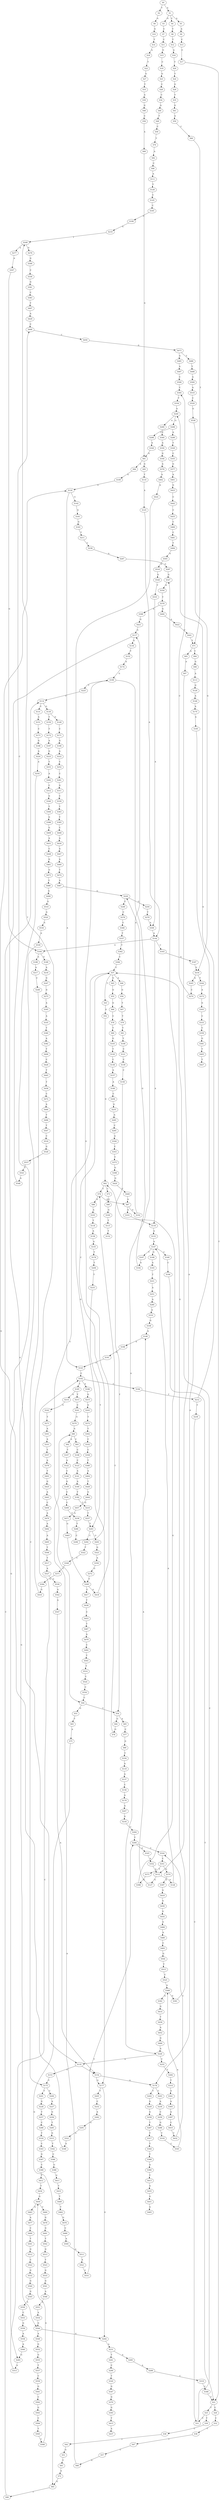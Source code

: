 strict digraph  {
	S0 -> S1 [ label = A ];
	S0 -> S2 [ label = T ];
	S1 -> S3 [ label = G ];
	S1 -> S4 [ label = C ];
	S1 -> S5 [ label = A ];
	S2 -> S6 [ label = A ];
	S3 -> S7 [ label = C ];
	S4 -> S8 [ label = T ];
	S5 -> S9 [ label = A ];
	S6 -> S10 [ label = G ];
	S7 -> S11 [ label = C ];
	S8 -> S12 [ label = T ];
	S9 -> S13 [ label = C ];
	S10 -> S14 [ label = T ];
	S11 -> S15 [ label = G ];
	S12 -> S16 [ label = A ];
	S13 -> S17 [ label = C ];
	S14 -> S18 [ label = A ];
	S15 -> S19 [ label = C ];
	S16 -> S20 [ label = T ];
	S17 -> S21 [ label = T ];
	S18 -> S22 [ label = T ];
	S19 -> S23 [ label = G ];
	S20 -> S24 [ label = T ];
	S21 -> S25 [ label = T ];
	S21 -> S26 [ label = C ];
	S22 -> S27 [ label = G ];
	S23 -> S28 [ label = C ];
	S24 -> S29 [ label = G ];
	S25 -> S30 [ label = T ];
	S25 -> S31 [ label = C ];
	S26 -> S32 [ label = C ];
	S27 -> S33 [ label = T ];
	S28 -> S34 [ label = C ];
	S29 -> S35 [ label = T ];
	S30 -> S36 [ label = C ];
	S31 -> S37 [ label = C ];
	S32 -> S38 [ label = T ];
	S33 -> S39 [ label = A ];
	S34 -> S40 [ label = A ];
	S35 -> S41 [ label = G ];
	S36 -> S42 [ label = C ];
	S37 -> S43 [ label = T ];
	S37 -> S44 [ label = C ];
	S37 -> S45 [ label = G ];
	S37 -> S46 [ label = A ];
	S38 -> S47 [ label = T ];
	S39 -> S48 [ label = G ];
	S40 -> S49 [ label = T ];
	S41 -> S50 [ label = A ];
	S42 -> S51 [ label = G ];
	S43 -> S52 [ label = G ];
	S44 -> S53 [ label = G ];
	S44 -> S54 [ label = T ];
	S45 -> S55 [ label = G ];
	S46 -> S56 [ label = G ];
	S47 -> S57 [ label = C ];
	S48 -> S58 [ label = C ];
	S49 -> S59 [ label = C ];
	S50 -> S60 [ label = C ];
	S51 -> S61 [ label = T ];
	S52 -> S62 [ label = G ];
	S53 -> S63 [ label = T ];
	S54 -> S64 [ label = G ];
	S54 -> S65 [ label = A ];
	S55 -> S66 [ label = G ];
	S56 -> S67 [ label = T ];
	S57 -> S68 [ label = G ];
	S58 -> S69 [ label = A ];
	S59 -> S70 [ label = T ];
	S60 -> S71 [ label = T ];
	S61 -> S72 [ label = A ];
	S62 -> S73 [ label = C ];
	S62 -> S74 [ label = T ];
	S63 -> S75 [ label = A ];
	S64 -> S76 [ label = G ];
	S65 -> S77 [ label = C ];
	S66 -> S78 [ label = C ];
	S67 -> S79 [ label = T ];
	S68 -> S80 [ label = A ];
	S69 -> S81 [ label = G ];
	S70 -> S82 [ label = A ];
	S71 -> S83 [ label = A ];
	S71 -> S84 [ label = T ];
	S72 -> S85 [ label = G ];
	S73 -> S86 [ label = G ];
	S74 -> S87 [ label = A ];
	S74 -> S88 [ label = G ];
	S75 -> S85 [ label = G ];
	S76 -> S74 [ label = T ];
	S77 -> S89 [ label = G ];
	S78 -> S90 [ label = T ];
	S79 -> S91 [ label = T ];
	S80 -> S92 [ label = A ];
	S80 -> S93 [ label = C ];
	S81 -> S94 [ label = A ];
	S81 -> S95 [ label = G ];
	S82 -> S96 [ label = C ];
	S83 -> S97 [ label = A ];
	S84 -> S98 [ label = G ];
	S85 -> S99 [ label = T ];
	S86 -> S100 [ label = G ];
	S87 -> S101 [ label = A ];
	S87 -> S102 [ label = G ];
	S88 -> S103 [ label = A ];
	S89 -> S104 [ label = C ];
	S90 -> S105 [ label = G ];
	S91 -> S106 [ label = T ];
	S92 -> S107 [ label = T ];
	S93 -> S108 [ label = C ];
	S94 -> S109 [ label = A ];
	S95 -> S110 [ label = T ];
	S96 -> S111 [ label = A ];
	S97 -> S112 [ label = A ];
	S98 -> S113 [ label = A ];
	S99 -> S114 [ label = C ];
	S100 -> S115 [ label = T ];
	S101 -> S116 [ label = A ];
	S102 -> S117 [ label = A ];
	S103 -> S118 [ label = T ];
	S104 -> S119 [ label = A ];
	S105 -> S120 [ label = T ];
	S106 -> S121 [ label = C ];
	S107 -> S122 [ label = A ];
	S108 -> S123 [ label = C ];
	S109 -> S124 [ label = G ];
	S110 -> S125 [ label = A ];
	S111 -> S126 [ label = T ];
	S112 -> S127 [ label = G ];
	S112 -> S128 [ label = A ];
	S113 -> S129 [ label = G ];
	S114 -> S130 [ label = G ];
	S114 -> S131 [ label = C ];
	S115 -> S132 [ label = T ];
	S116 -> S133 [ label = A ];
	S117 -> S134 [ label = G ];
	S117 -> S135 [ label = A ];
	S118 -> S136 [ label = A ];
	S119 -> S137 [ label = A ];
	S120 -> S138 [ label = C ];
	S121 -> S139 [ label = C ];
	S122 -> S140 [ label = C ];
	S123 -> S141 [ label = A ];
	S124 -> S142 [ label = G ];
	S124 -> S143 [ label = A ];
	S125 -> S144 [ label = A ];
	S126 -> S145 [ label = C ];
	S127 -> S146 [ label = A ];
	S128 -> S147 [ label = A ];
	S129 -> S148 [ label = A ];
	S130 -> S149 [ label = G ];
	S130 -> S150 [ label = T ];
	S131 -> S151 [ label = A ];
	S133 -> S147 [ label = A ];
	S134 -> S152 [ label = T ];
	S135 -> S153 [ label = C ];
	S135 -> S154 [ label = A ];
	S136 -> S155 [ label = A ];
	S137 -> S156 [ label = C ];
	S138 -> S157 [ label = A ];
	S139 -> S158 [ label = C ];
	S140 -> S159 [ label = G ];
	S141 -> S160 [ label = A ];
	S142 -> S161 [ label = G ];
	S143 -> S162 [ label = C ];
	S144 -> S163 [ label = C ];
	S144 -> S164 [ label = G ];
	S144 -> S116 [ label = A ];
	S145 -> S165 [ label = C ];
	S146 -> S166 [ label = A ];
	S147 -> S167 [ label = T ];
	S147 -> S168 [ label = G ];
	S147 -> S169 [ label = C ];
	S148 -> S170 [ label = A ];
	S149 -> S171 [ label = C ];
	S150 -> S172 [ label = T ];
	S151 -> S173 [ label = C ];
	S152 -> S174 [ label = A ];
	S153 -> S175 [ label = C ];
	S154 -> S176 [ label = A ];
	S154 -> S177 [ label = G ];
	S155 -> S178 [ label = T ];
	S156 -> S179 [ label = A ];
	S157 -> S180 [ label = A ];
	S158 -> S54 [ label = T ];
	S159 -> S181 [ label = C ];
	S160 -> S182 [ label = T ];
	S161 -> S183 [ label = G ];
	S162 -> S184 [ label = C ];
	S162 -> S185 [ label = T ];
	S162 -> S186 [ label = A ];
	S163 -> S187 [ label = G ];
	S164 -> S188 [ label = A ];
	S164 -> S189 [ label = G ];
	S165 -> S190 [ label = G ];
	S166 -> S191 [ label = G ];
	S167 -> S192 [ label = A ];
	S168 -> S193 [ label = A ];
	S169 -> S194 [ label = C ];
	S170 -> S195 [ label = A ];
	S171 -> S196 [ label = G ];
	S172 -> S197 [ label = A ];
	S173 -> S198 [ label = G ];
	S174 -> S199 [ label = G ];
	S175 -> S200 [ label = C ];
	S175 -> S201 [ label = T ];
	S176 -> S202 [ label = T ];
	S176 -> S203 [ label = C ];
	S177 -> S204 [ label = G ];
	S177 -> S205 [ label = T ];
	S178 -> S206 [ label = T ];
	S179 -> S207 [ label = A ];
	S180 -> S208 [ label = C ];
	S181 -> S209 [ label = C ];
	S182 -> S210 [ label = T ];
	S183 -> S211 [ label = T ];
	S184 -> S212 [ label = T ];
	S185 -> S213 [ label = T ];
	S185 -> S214 [ label = A ];
	S186 -> S215 [ label = G ];
	S187 -> S216 [ label = G ];
	S188 -> S217 [ label = A ];
	S189 -> S218 [ label = A ];
	S190 -> S219 [ label = G ];
	S191 -> S143 [ label = A ];
	S192 -> S220 [ label = G ];
	S193 -> S221 [ label = T ];
	S194 -> S21 [ label = T ];
	S195 -> S176 [ label = A ];
	S196 -> S222 [ label = A ];
	S197 -> S223 [ label = G ];
	S198 -> S224 [ label = A ];
	S199 -> S225 [ label = T ];
	S199 -> S226 [ label = A ];
	S200 -> S227 [ label = A ];
	S201 -> S228 [ label = G ];
	S202 -> S229 [ label = G ];
	S203 -> S230 [ label = A ];
	S204 -> S231 [ label = A ];
	S205 -> S232 [ label = C ];
	S206 -> S233 [ label = T ];
	S207 -> S234 [ label = A ];
	S208 -> S235 [ label = G ];
	S209 -> S236 [ label = T ];
	S210 -> S237 [ label = T ];
	S211 -> S238 [ label = C ];
	S212 -> S239 [ label = T ];
	S212 -> S240 [ label = A ];
	S213 -> S241 [ label = C ];
	S214 -> S242 [ label = G ];
	S215 -> S243 [ label = G ];
	S216 -> S244 [ label = T ];
	S216 -> S245 [ label = A ];
	S217 -> S246 [ label = C ];
	S218 -> S247 [ label = G ];
	S219 -> S248 [ label = T ];
	S220 -> S249 [ label = C ];
	S220 -> S250 [ label = G ];
	S221 -> S251 [ label = A ];
	S222 -> S252 [ label = C ];
	S223 -> S253 [ label = T ];
	S224 -> S254 [ label = A ];
	S225 -> S114 [ label = C ];
	S226 -> S255 [ label = T ];
	S226 -> S135 [ label = A ];
	S227 -> S256 [ label = G ];
	S228 -> S257 [ label = T ];
	S229 -> S258 [ label = G ];
	S230 -> S259 [ label = C ];
	S231 -> S260 [ label = A ];
	S231 -> S261 [ label = T ];
	S232 -> S262 [ label = A ];
	S233 -> S263 [ label = T ];
	S234 -> S264 [ label = C ];
	S235 -> S265 [ label = A ];
	S236 -> S266 [ label = T ];
	S237 -> S263 [ label = T ];
	S238 -> S267 [ label = A ];
	S239 -> S31 [ label = C ];
	S240 -> S268 [ label = G ];
	S240 -> S269 [ label = A ];
	S241 -> S270 [ label = G ];
	S242 -> S271 [ label = T ];
	S243 -> S272 [ label = T ];
	S244 -> S273 [ label = A ];
	S245 -> S274 [ label = C ];
	S246 -> S175 [ label = C ];
	S247 -> S275 [ label = G ];
	S248 -> S276 [ label = G ];
	S248 -> S277 [ label = A ];
	S249 -> S278 [ label = C ];
	S250 -> S279 [ label = T ];
	S251 -> S280 [ label = A ];
	S252 -> S281 [ label = C ];
	S253 -> S282 [ label = A ];
	S254 -> S283 [ label = G ];
	S255 -> S284 [ label = T ];
	S256 -> S285 [ label = T ];
	S257 -> S286 [ label = C ];
	S258 -> S287 [ label = T ];
	S259 -> S288 [ label = G ];
	S260 -> S289 [ label = A ];
	S261 -> S290 [ label = C ];
	S262 -> S291 [ label = G ];
	S263 -> S292 [ label = C ];
	S263 -> S293 [ label = G ];
	S264 -> S294 [ label = T ];
	S265 -> S295 [ label = C ];
	S266 -> S296 [ label = C ];
	S267 -> S297 [ label = G ];
	S268 -> S298 [ label = C ];
	S268 -> S299 [ label = A ];
	S269 -> S300 [ label = C ];
	S270 -> S80 [ label = A ];
	S271 -> S301 [ label = A ];
	S272 -> S302 [ label = T ];
	S273 -> S303 [ label = G ];
	S274 -> S304 [ label = C ];
	S275 -> S305 [ label = A ];
	S276 -> S306 [ label = G ];
	S277 -> S307 [ label = A ];
	S278 -> S308 [ label = C ];
	S279 -> S309 [ label = A ];
	S280 -> S310 [ label = A ];
	S281 -> S311 [ label = G ];
	S282 -> S312 [ label = C ];
	S283 -> S313 [ label = A ];
	S284 -> S314 [ label = T ];
	S285 -> S315 [ label = G ];
	S286 -> S316 [ label = T ];
	S287 -> S317 [ label = T ];
	S288 -> S318 [ label = T ];
	S289 -> S319 [ label = C ];
	S290 -> S320 [ label = T ];
	S291 -> S321 [ label = A ];
	S292 -> S322 [ label = T ];
	S293 -> S323 [ label = G ];
	S294 -> S324 [ label = C ];
	S294 -> S325 [ label = A ];
	S295 -> S326 [ label = A ];
	S296 -> S37 [ label = C ];
	S297 -> S327 [ label = G ];
	S298 -> S328 [ label = A ];
	S299 -> S329 [ label = T ];
	S300 -> S330 [ label = A ];
	S301 -> S331 [ label = A ];
	S302 -> S332 [ label = C ];
	S303 -> S333 [ label = C ];
	S304 -> S334 [ label = T ];
	S305 -> S335 [ label = A ];
	S306 -> S336 [ label = C ];
	S307 -> S164 [ label = G ];
	S308 -> S337 [ label = T ];
	S309 -> S144 [ label = A ];
	S310 -> S338 [ label = G ];
	S311 -> S339 [ label = C ];
	S312 -> S340 [ label = G ];
	S313 -> S162 [ label = C ];
	S314 -> S341 [ label = A ];
	S315 -> S342 [ label = T ];
	S316 -> S343 [ label = C ];
	S317 -> S344 [ label = T ];
	S318 -> S345 [ label = C ];
	S319 -> S346 [ label = C ];
	S320 -> S347 [ label = G ];
	S321 -> S348 [ label = A ];
	S322 -> S349 [ label = C ];
	S323 -> S350 [ label = A ];
	S324 -> S351 [ label = C ];
	S325 -> S352 [ label = A ];
	S326 -> S353 [ label = C ];
	S327 -> S354 [ label = G ];
	S328 -> S81 [ label = G ];
	S329 -> S355 [ label = C ];
	S330 -> S356 [ label = G ];
	S331 -> S357 [ label = T ];
	S332 -> S358 [ label = C ];
	S333 -> S359 [ label = C ];
	S334 -> S240 [ label = A ];
	S335 -> S360 [ label = T ];
	S336 -> S361 [ label = G ];
	S337 -> S362 [ label = T ];
	S338 -> S146 [ label = A ];
	S339 -> S363 [ label = T ];
	S340 -> S364 [ label = T ];
	S341 -> S365 [ label = A ];
	S342 -> S366 [ label = C ];
	S343 -> S367 [ label = G ];
	S344 -> S368 [ label = T ];
	S345 -> S369 [ label = A ];
	S346 -> S21 [ label = T ];
	S347 -> S370 [ label = G ];
	S348 -> S124 [ label = G ];
	S349 -> S371 [ label = C ];
	S350 -> S372 [ label = G ];
	S351 -> S373 [ label = T ];
	S351 -> S374 [ label = G ];
	S352 -> S112 [ label = A ];
	S353 -> S375 [ label = T ];
	S354 -> S376 [ label = T ];
	S355 -> S377 [ label = G ];
	S356 -> S378 [ label = A ];
	S357 -> S379 [ label = A ];
	S358 -> S380 [ label = T ];
	S359 -> S381 [ label = G ];
	S360 -> S382 [ label = A ];
	S361 -> S383 [ label = C ];
	S362 -> S384 [ label = C ];
	S363 -> S385 [ label = T ];
	S364 -> S386 [ label = G ];
	S365 -> S387 [ label = A ];
	S366 -> S388 [ label = G ];
	S367 -> S389 [ label = C ];
	S368 -> S390 [ label = A ];
	S369 -> S391 [ label = G ];
	S369 -> S392 [ label = A ];
	S370 -> S393 [ label = G ];
	S371 -> S394 [ label = G ];
	S372 -> S395 [ label = T ];
	S373 -> S396 [ label = G ];
	S374 -> S397 [ label = A ];
	S375 -> S398 [ label = G ];
	S376 -> S399 [ label = A ];
	S376 -> S400 [ label = G ];
	S377 -> S401 [ label = A ];
	S378 -> S402 [ label = A ];
	S379 -> S403 [ label = T ];
	S380 -> S404 [ label = A ];
	S381 -> S405 [ label = T ];
	S382 -> S406 [ label = T ];
	S383 -> S407 [ label = T ];
	S384 -> S37 [ label = C ];
	S385 -> S408 [ label = C ];
	S386 -> S409 [ label = G ];
	S387 -> S410 [ label = C ];
	S388 -> S411 [ label = G ];
	S389 -> S412 [ label = T ];
	S390 -> S413 [ label = T ];
	S391 -> S327 [ label = G ];
	S392 -> S414 [ label = G ];
	S393 -> S415 [ label = T ];
	S394 -> S416 [ label = G ];
	S395 -> S417 [ label = C ];
	S395 -> S418 [ label = A ];
	S396 -> S62 [ label = G ];
	S397 -> S419 [ label = G ];
	S398 -> S420 [ label = G ];
	S399 -> S421 [ label = G ];
	S400 -> S422 [ label = A ];
	S401 -> S423 [ label = G ];
	S402 -> S424 [ label = A ];
	S403 -> S425 [ label = G ];
	S404 -> S426 [ label = T ];
	S405 -> S427 [ label = T ];
	S406 -> S428 [ label = C ];
	S407 -> S429 [ label = A ];
	S408 -> S430 [ label = A ];
	S409 -> S431 [ label = A ];
	S410 -> S432 [ label = T ];
	S411 -> S433 [ label = T ];
	S412 -> S434 [ label = T ];
	S413 -> S435 [ label = A ];
	S414 -> S436 [ label = T ];
	S415 -> S437 [ label = A ];
	S416 -> S248 [ label = T ];
	S417 -> S438 [ label = T ];
	S418 -> S199 [ label = G ];
	S419 -> S439 [ label = G ];
	S420 -> S440 [ label = T ];
	S421 -> S117 [ label = A ];
	S422 -> S441 [ label = C ];
	S423 -> S442 [ label = C ];
	S424 -> S177 [ label = G ];
	S425 -> S443 [ label = A ];
	S426 -> S444 [ label = G ];
	S428 -> S445 [ label = T ];
	S429 -> S446 [ label = C ];
	S430 -> S447 [ label = A ];
	S431 -> S448 [ label = C ];
	S432 -> S324 [ label = C ];
	S433 -> S449 [ label = T ];
	S434 -> S450 [ label = G ];
	S435 -> S451 [ label = G ];
	S436 -> S452 [ label = A ];
	S438 -> S453 [ label = C ];
	S439 -> S454 [ label = G ];
	S440 -> S87 [ label = A ];
	S441 -> S71 [ label = T ];
	S442 -> S455 [ label = C ];
	S443 -> S456 [ label = C ];
	S444 -> S457 [ label = G ];
	S445 -> S458 [ label = T ];
	S446 -> S459 [ label = C ];
	S447 -> S460 [ label = A ];
	S448 -> S461 [ label = G ];
	S449 -> S462 [ label = T ];
	S450 -> S463 [ label = G ];
	S450 -> S464 [ label = C ];
	S451 -> S465 [ label = A ];
	S452 -> S466 [ label = G ];
	S453 -> S467 [ label = T ];
	S454 -> S468 [ label = A ];
	S455 -> S469 [ label = C ];
	S456 -> S470 [ label = A ];
	S457 -> S471 [ label = A ];
	S458 -> S472 [ label = C ];
	S459 -> S473 [ label = G ];
	S460 -> S474 [ label = T ];
	S461 -> S475 [ label = G ];
	S462 -> S476 [ label = G ];
	S463 -> S477 [ label = A ];
	S464 -> S478 [ label = G ];
	S466 -> S226 [ label = A ];
	S467 -> S479 [ label = A ];
	S468 -> S480 [ label = A ];
	S469 -> S481 [ label = C ];
	S470 -> S482 [ label = A ];
	S471 -> S483 [ label = G ];
	S472 -> S484 [ label = A ];
	S473 -> S485 [ label = G ];
	S473 -> S486 [ label = T ];
	S474 -> S487 [ label = A ];
	S475 -> S488 [ label = C ];
	S476 -> S489 [ label = C ];
	S477 -> S490 [ label = C ];
	S478 -> S491 [ label = G ];
	S479 -> S492 [ label = C ];
	S480 -> S493 [ label = C ];
	S481 -> S494 [ label = T ];
	S482 -> S495 [ label = A ];
	S483 -> S395 [ label = T ];
	S484 -> S496 [ label = T ];
	S485 -> S497 [ label = A ];
	S486 -> S498 [ label = T ];
	S487 -> S220 [ label = G ];
	S488 -> S499 [ label = G ];
	S489 -> S500 [ label = A ];
	S490 -> S501 [ label = T ];
	S491 -> S502 [ label = T ];
	S492 -> S503 [ label = T ];
	S493 -> S504 [ label = G ];
	S494 -> S505 [ label = A ];
	S495 -> S506 [ label = T ];
	S496 -> S507 [ label = T ];
	S497 -> S508 [ label = C ];
	S498 -> S509 [ label = A ];
	S499 -> S510 [ label = G ];
	S500 -> S511 [ label = A ];
	S501 -> S512 [ label = G ];
	S502 -> S513 [ label = G ];
	S503 -> S514 [ label = T ];
	S504 -> S515 [ label = T ];
	S505 -> S516 [ label = G ];
	S506 -> S517 [ label = T ];
	S507 -> S518 [ label = C ];
	S508 -> S304 [ label = C ];
	S509 -> S519 [ label = A ];
	S510 -> S520 [ label = A ];
	S511 -> S521 [ label = A ];
	S512 -> S522 [ label = C ];
	S513 -> S523 [ label = T ];
	S514 -> S524 [ label = C ];
	S515 -> S525 [ label = C ];
	S516 -> S526 [ label = G ];
	S517 -> S527 [ label = A ];
	S518 -> S528 [ label = G ];
	S519 -> S529 [ label = C ];
	S520 -> S530 [ label = A ];
	S521 -> S531 [ label = C ];
	S522 -> S532 [ label = G ];
	S523 -> S533 [ label = G ];
	S524 -> S534 [ label = C ];
	S525 -> S369 [ label = A ];
	S526 -> S535 [ label = T ];
	S527 -> S536 [ label = G ];
	S528 -> S537 [ label = C ];
	S529 -> S538 [ label = G ];
	S530 -> S539 [ label = A ];
	S531 -> S294 [ label = T ];
	S532 -> S540 [ label = G ];
	S533 -> S541 [ label = G ];
	S534 -> S44 [ label = C ];
	S535 -> S309 [ label = A ];
	S536 -> S542 [ label = A ];
	S537 -> S543 [ label = T ];
	S538 -> S216 [ label = G ];
	S539 -> S544 [ label = G ];
	S540 -> S545 [ label = G ];
	S541 -> S546 [ label = A ];
	S542 -> S547 [ label = A ];
	S543 -> S548 [ label = A ];
	S544 -> S549 [ label = A ];
	S544 -> S204 [ label = G ];
	S545 -> S550 [ label = A ];
	S546 -> S551 [ label = A ];
	S547 -> S154 [ label = A ];
	S548 -> S446 [ label = C ];
	S549 -> S552 [ label = G ];
	S550 -> S553 [ label = C ];
	S551 -> S554 [ label = A ];
	S552 -> S555 [ label = G ];
	S553 -> S556 [ label = G ];
	S554 -> S544 [ label = G ];
	S555 -> S557 [ label = T ];
	S556 -> S558 [ label = A ];
	S557 -> S559 [ label = C ];
	S558 -> S560 [ label = A ];
	S559 -> S561 [ label = G ];
	S560 -> S283 [ label = G ];
	S561 -> S562 [ label = C ];
	S562 -> S563 [ label = G ];
	S563 -> S564 [ label = C ];
	S564 -> S565 [ label = T ];
	S565 -> S566 [ label = T ];
	S566 -> S450 [ label = G ];
}

